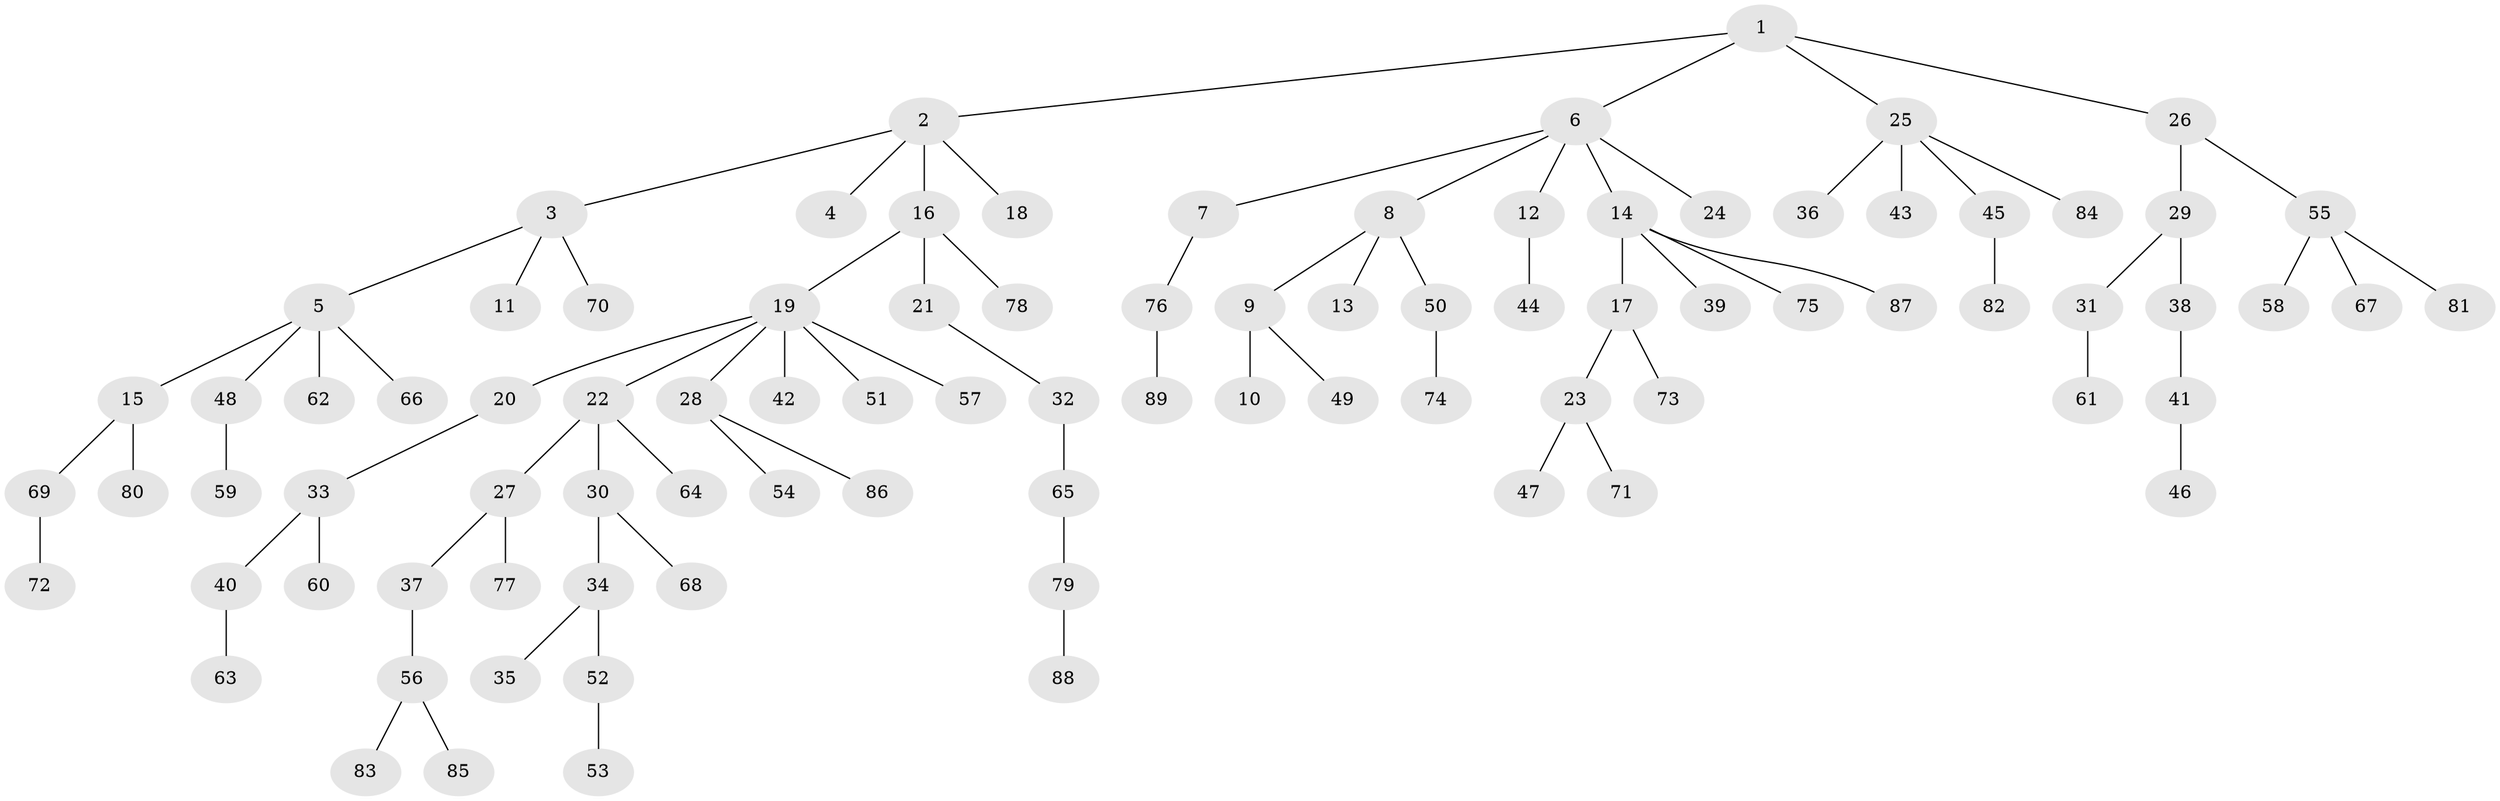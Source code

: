 // coarse degree distribution, {4: 0.07142857142857142, 3: 0.17857142857142858, 2: 0.35714285714285715, 1: 0.39285714285714285}
// Generated by graph-tools (version 1.1) at 2025/52/03/04/25 22:52:00]
// undirected, 89 vertices, 88 edges
graph export_dot {
  node [color=gray90,style=filled];
  1;
  2;
  3;
  4;
  5;
  6;
  7;
  8;
  9;
  10;
  11;
  12;
  13;
  14;
  15;
  16;
  17;
  18;
  19;
  20;
  21;
  22;
  23;
  24;
  25;
  26;
  27;
  28;
  29;
  30;
  31;
  32;
  33;
  34;
  35;
  36;
  37;
  38;
  39;
  40;
  41;
  42;
  43;
  44;
  45;
  46;
  47;
  48;
  49;
  50;
  51;
  52;
  53;
  54;
  55;
  56;
  57;
  58;
  59;
  60;
  61;
  62;
  63;
  64;
  65;
  66;
  67;
  68;
  69;
  70;
  71;
  72;
  73;
  74;
  75;
  76;
  77;
  78;
  79;
  80;
  81;
  82;
  83;
  84;
  85;
  86;
  87;
  88;
  89;
  1 -- 2;
  1 -- 6;
  1 -- 25;
  1 -- 26;
  2 -- 3;
  2 -- 4;
  2 -- 16;
  2 -- 18;
  3 -- 5;
  3 -- 11;
  3 -- 70;
  5 -- 15;
  5 -- 48;
  5 -- 62;
  5 -- 66;
  6 -- 7;
  6 -- 8;
  6 -- 12;
  6 -- 14;
  6 -- 24;
  7 -- 76;
  8 -- 9;
  8 -- 13;
  8 -- 50;
  9 -- 10;
  9 -- 49;
  12 -- 44;
  14 -- 17;
  14 -- 39;
  14 -- 75;
  14 -- 87;
  15 -- 69;
  15 -- 80;
  16 -- 19;
  16 -- 21;
  16 -- 78;
  17 -- 23;
  17 -- 73;
  19 -- 20;
  19 -- 22;
  19 -- 28;
  19 -- 42;
  19 -- 51;
  19 -- 57;
  20 -- 33;
  21 -- 32;
  22 -- 27;
  22 -- 30;
  22 -- 64;
  23 -- 47;
  23 -- 71;
  25 -- 36;
  25 -- 43;
  25 -- 45;
  25 -- 84;
  26 -- 29;
  26 -- 55;
  27 -- 37;
  27 -- 77;
  28 -- 54;
  28 -- 86;
  29 -- 31;
  29 -- 38;
  30 -- 34;
  30 -- 68;
  31 -- 61;
  32 -- 65;
  33 -- 40;
  33 -- 60;
  34 -- 35;
  34 -- 52;
  37 -- 56;
  38 -- 41;
  40 -- 63;
  41 -- 46;
  45 -- 82;
  48 -- 59;
  50 -- 74;
  52 -- 53;
  55 -- 58;
  55 -- 67;
  55 -- 81;
  56 -- 83;
  56 -- 85;
  65 -- 79;
  69 -- 72;
  76 -- 89;
  79 -- 88;
}
